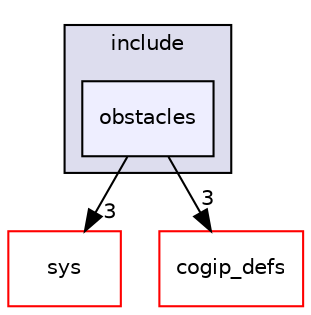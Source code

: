 digraph "lib/obstacles/include/obstacles" {
  bgcolor=transparent;
  compound=true
  node [ fontsize="10", fontname="Helvetica"];
  edge [ labelfontsize="10", labelfontname="Helvetica"];
  subgraph clusterdir_bf7f9e32951bd82ab92ae7d6f94847de {
    graph [ bgcolor="#ddddee", pencolor="black", label="include" fontname="Helvetica", fontsize="10", URL="dir_bf7f9e32951bd82ab92ae7d6f94847de.html"]
  dir_85e5edb61bbad55b1c631743c22854f0 [shape=box, label="obstacles", style="filled", fillcolor="#eeeeff", pencolor="black", URL="dir_85e5edb61bbad55b1c631743c22854f0.html"];
  }
  dir_a408b6d3a4a484720bc3ecfeac8947e3 [shape=box label="sys" color="red" URL="dir_a408b6d3a4a484720bc3ecfeac8947e3.html"];
  dir_0c3eddcb6e07b193326c2c00e3955a2a [shape=box label="cogip_defs" color="red" URL="dir_0c3eddcb6e07b193326c2c00e3955a2a.html"];
  dir_85e5edb61bbad55b1c631743c22854f0->dir_a408b6d3a4a484720bc3ecfeac8947e3 [headlabel="3", labeldistance=1.5 headhref="dir_000031_000008.html"];
  dir_85e5edb61bbad55b1c631743c22854f0->dir_0c3eddcb6e07b193326c2c00e3955a2a [headlabel="3", labeldistance=1.5 headhref="dir_000031_000005.html"];
}
